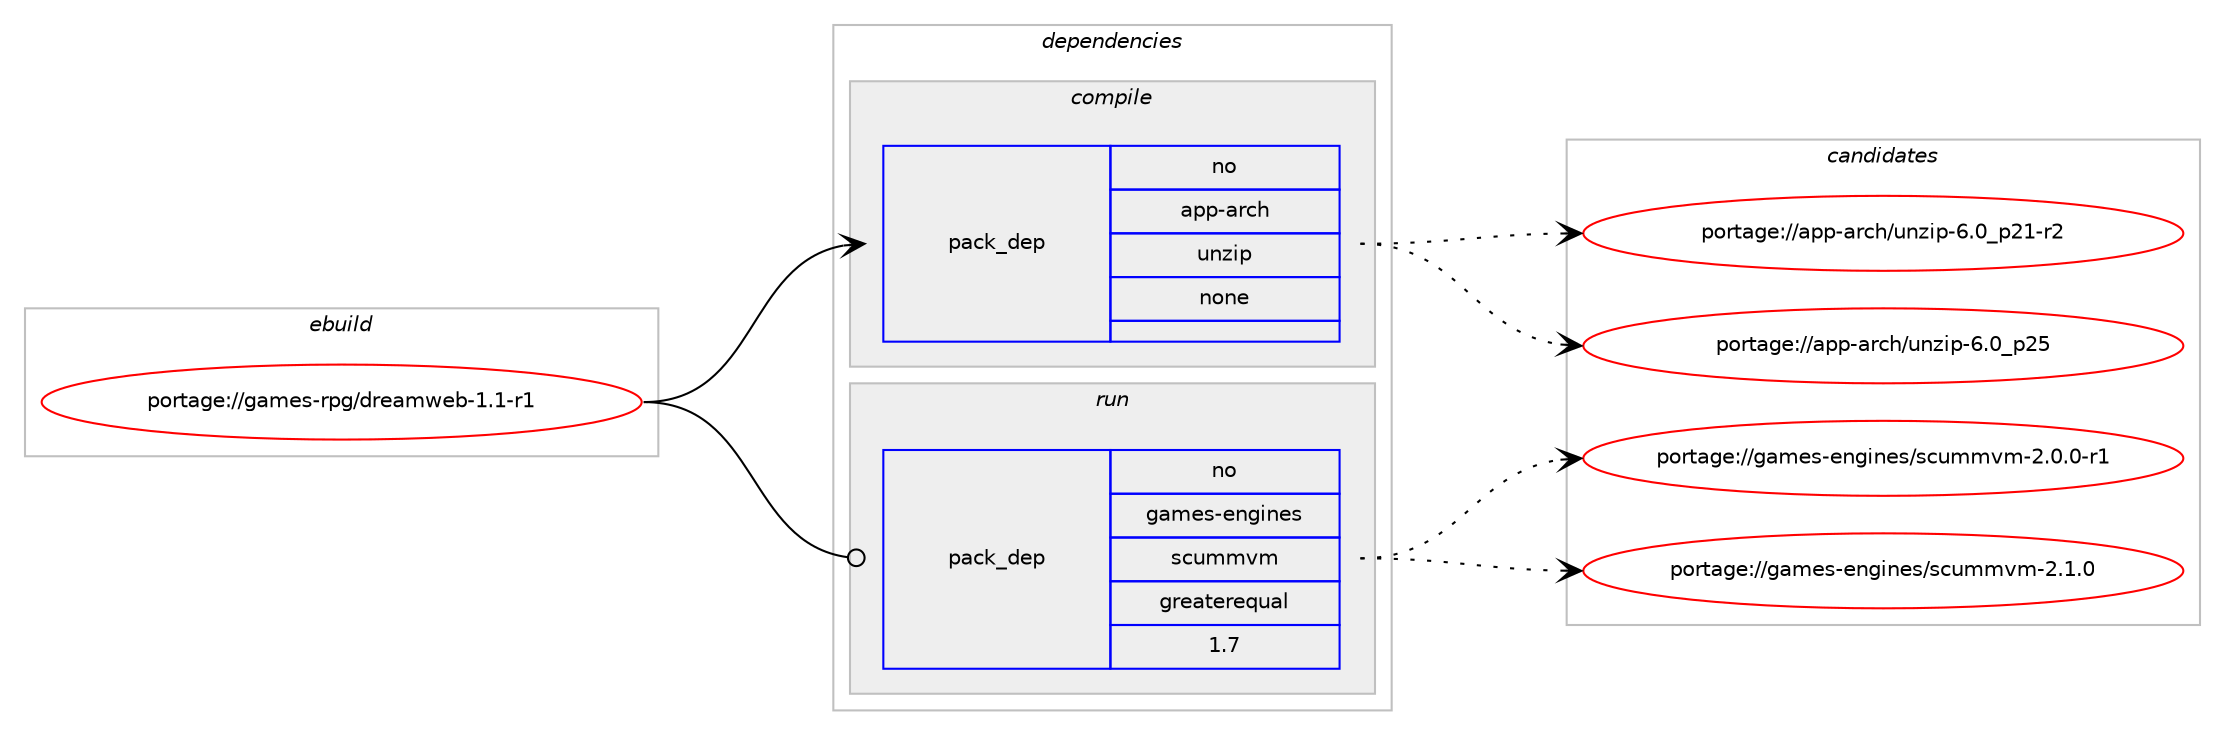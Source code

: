 digraph prolog {

# *************
# Graph options
# *************

newrank=true;
concentrate=true;
compound=true;
graph [rankdir=LR,fontname=Helvetica,fontsize=10,ranksep=1.5];#, ranksep=2.5, nodesep=0.2];
edge  [arrowhead=vee];
node  [fontname=Helvetica,fontsize=10];

# **********
# The ebuild
# **********

subgraph cluster_leftcol {
color=gray;
rank=same;
label=<<i>ebuild</i>>;
id [label="portage://games-rpg/dreamweb-1.1-r1", color=red, width=4, href="../games-rpg/dreamweb-1.1-r1.svg"];
}

# ****************
# The dependencies
# ****************

subgraph cluster_midcol {
color=gray;
label=<<i>dependencies</i>>;
subgraph cluster_compile {
fillcolor="#eeeeee";
style=filled;
label=<<i>compile</i>>;
subgraph pack197970 {
dependency275583 [label=<<TABLE BORDER="0" CELLBORDER="1" CELLSPACING="0" CELLPADDING="4" WIDTH="220"><TR><TD ROWSPAN="6" CELLPADDING="30">pack_dep</TD></TR><TR><TD WIDTH="110">no</TD></TR><TR><TD>app-arch</TD></TR><TR><TD>unzip</TD></TR><TR><TD>none</TD></TR><TR><TD></TD></TR></TABLE>>, shape=none, color=blue];
}
id:e -> dependency275583:w [weight=20,style="solid",arrowhead="vee"];
}
subgraph cluster_compileandrun {
fillcolor="#eeeeee";
style=filled;
label=<<i>compile and run</i>>;
}
subgraph cluster_run {
fillcolor="#eeeeee";
style=filled;
label=<<i>run</i>>;
subgraph pack197971 {
dependency275584 [label=<<TABLE BORDER="0" CELLBORDER="1" CELLSPACING="0" CELLPADDING="4" WIDTH="220"><TR><TD ROWSPAN="6" CELLPADDING="30">pack_dep</TD></TR><TR><TD WIDTH="110">no</TD></TR><TR><TD>games-engines</TD></TR><TR><TD>scummvm</TD></TR><TR><TD>greaterequal</TD></TR><TR><TD>1.7</TD></TR></TABLE>>, shape=none, color=blue];
}
id:e -> dependency275584:w [weight=20,style="solid",arrowhead="odot"];
}
}

# **************
# The candidates
# **************

subgraph cluster_choices {
rank=same;
color=gray;
label=<<i>candidates</i>>;

subgraph choice197970 {
color=black;
nodesep=1;
choiceportage9711211245971149910447117110122105112455446489511250494511450 [label="portage://app-arch/unzip-6.0_p21-r2", color=red, width=4,href="../app-arch/unzip-6.0_p21-r2.svg"];
choiceportage971121124597114991044711711012210511245544648951125053 [label="portage://app-arch/unzip-6.0_p25", color=red, width=4,href="../app-arch/unzip-6.0_p25.svg"];
dependency275583:e -> choiceportage9711211245971149910447117110122105112455446489511250494511450:w [style=dotted,weight="100"];
dependency275583:e -> choiceportage971121124597114991044711711012210511245544648951125053:w [style=dotted,weight="100"];
}
subgraph choice197971 {
color=black;
nodesep=1;
choiceportage103971091011154510111010310511010111547115991171091091181094550464846484511449 [label="portage://games-engines/scummvm-2.0.0-r1", color=red, width=4,href="../games-engines/scummvm-2.0.0-r1.svg"];
choiceportage10397109101115451011101031051101011154711599117109109118109455046494648 [label="portage://games-engines/scummvm-2.1.0", color=red, width=4,href="../games-engines/scummvm-2.1.0.svg"];
dependency275584:e -> choiceportage103971091011154510111010310511010111547115991171091091181094550464846484511449:w [style=dotted,weight="100"];
dependency275584:e -> choiceportage10397109101115451011101031051101011154711599117109109118109455046494648:w [style=dotted,weight="100"];
}
}

}
